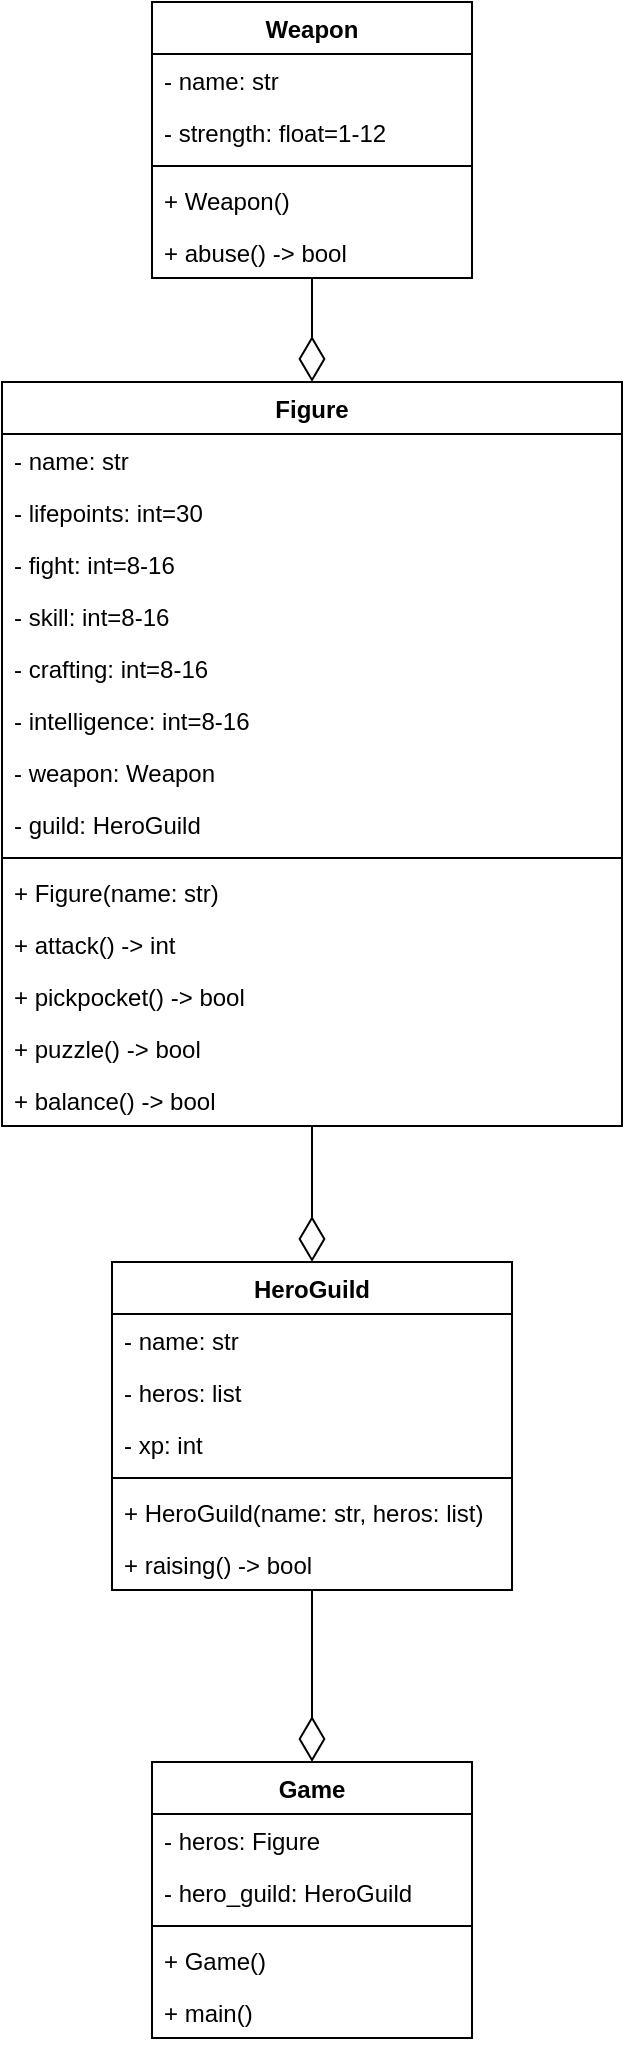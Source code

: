<mxfile version="20.0.3" type="github">
  <diagram id="C5RBs43oDa-KdzZeNtuy" name="Page-1">
    <mxGraphModel dx="870" dy="612" grid="1" gridSize="10" guides="1" tooltips="1" connect="1" arrows="1" fold="1" page="1" pageScale="1" pageWidth="827" pageHeight="1169" math="0" shadow="0">
      <root>
        <mxCell id="WIyWlLk6GJQsqaUBKTNV-0" />
        <mxCell id="WIyWlLk6GJQsqaUBKTNV-1" parent="WIyWlLk6GJQsqaUBKTNV-0" />
        <mxCell id="zB7IybjigIYkWdZnADIa-35" style="edgeStyle=orthogonalEdgeStyle;rounded=0;orthogonalLoop=1;jettySize=auto;html=1;exitX=0.5;exitY=1;exitDx=0;exitDy=0;entryX=0.5;entryY=0;entryDx=0;entryDy=0;endArrow=diamondThin;endFill=0;strokeWidth=1;endSize=20;" parent="WIyWlLk6GJQsqaUBKTNV-1" source="zB7IybjigIYkWdZnADIa-0" target="zB7IybjigIYkWdZnADIa-25" edge="1">
          <mxGeometry relative="1" as="geometry" />
        </mxCell>
        <mxCell id="zB7IybjigIYkWdZnADIa-0" value="Figure" style="swimlane;fontStyle=1;align=center;verticalAlign=top;childLayout=stackLayout;horizontal=1;startSize=26;horizontalStack=0;resizeParent=1;resizeParentMax=0;resizeLast=0;collapsible=1;marginBottom=0;" parent="WIyWlLk6GJQsqaUBKTNV-1" vertex="1">
          <mxGeometry x="220" y="220" width="310" height="372" as="geometry" />
        </mxCell>
        <mxCell id="zB7IybjigIYkWdZnADIa-1" value="- name: str" style="text;strokeColor=none;fillColor=none;align=left;verticalAlign=top;spacingLeft=4;spacingRight=4;overflow=hidden;rotatable=0;points=[[0,0.5],[1,0.5]];portConstraint=eastwest;" parent="zB7IybjigIYkWdZnADIa-0" vertex="1">
          <mxGeometry y="26" width="310" height="26" as="geometry" />
        </mxCell>
        <mxCell id="zB7IybjigIYkWdZnADIa-4" value="- lifepoints: int=30" style="text;strokeColor=none;fillColor=none;align=left;verticalAlign=top;spacingLeft=4;spacingRight=4;overflow=hidden;rotatable=0;points=[[0,0.5],[1,0.5]];portConstraint=eastwest;" parent="zB7IybjigIYkWdZnADIa-0" vertex="1">
          <mxGeometry y="52" width="310" height="26" as="geometry" />
        </mxCell>
        <mxCell id="zB7IybjigIYkWdZnADIa-5" value="- fight: int=8-16" style="text;strokeColor=none;fillColor=none;align=left;verticalAlign=top;spacingLeft=4;spacingRight=4;overflow=hidden;rotatable=0;points=[[0,0.5],[1,0.5]];portConstraint=eastwest;" parent="zB7IybjigIYkWdZnADIa-0" vertex="1">
          <mxGeometry y="78" width="310" height="26" as="geometry" />
        </mxCell>
        <mxCell id="zB7IybjigIYkWdZnADIa-6" value="- skill: int=8-16" style="text;strokeColor=none;fillColor=none;align=left;verticalAlign=top;spacingLeft=4;spacingRight=4;overflow=hidden;rotatable=0;points=[[0,0.5],[1,0.5]];portConstraint=eastwest;" parent="zB7IybjigIYkWdZnADIa-0" vertex="1">
          <mxGeometry y="104" width="310" height="26" as="geometry" />
        </mxCell>
        <mxCell id="zB7IybjigIYkWdZnADIa-7" value="- crafting: int=8-16" style="text;strokeColor=none;fillColor=none;align=left;verticalAlign=top;spacingLeft=4;spacingRight=4;overflow=hidden;rotatable=0;points=[[0,0.5],[1,0.5]];portConstraint=eastwest;" parent="zB7IybjigIYkWdZnADIa-0" vertex="1">
          <mxGeometry y="130" width="310" height="26" as="geometry" />
        </mxCell>
        <mxCell id="zB7IybjigIYkWdZnADIa-60" value="- intelligence: int=8-16" style="text;strokeColor=none;fillColor=none;align=left;verticalAlign=top;spacingLeft=4;spacingRight=4;overflow=hidden;rotatable=0;points=[[0,0.5],[1,0.5]];portConstraint=eastwest;" parent="zB7IybjigIYkWdZnADIa-0" vertex="1">
          <mxGeometry y="156" width="310" height="26" as="geometry" />
        </mxCell>
        <mxCell id="zB7IybjigIYkWdZnADIa-8" value="- weapon: Weapon" style="text;strokeColor=none;fillColor=none;align=left;verticalAlign=top;spacingLeft=4;spacingRight=4;overflow=hidden;rotatable=0;points=[[0,0.5],[1,0.5]];portConstraint=eastwest;" parent="zB7IybjigIYkWdZnADIa-0" vertex="1">
          <mxGeometry y="182" width="310" height="26" as="geometry" />
        </mxCell>
        <mxCell id="zB7IybjigIYkWdZnADIa-59" value="- guild: HeroGuild" style="text;strokeColor=none;fillColor=none;align=left;verticalAlign=top;spacingLeft=4;spacingRight=4;overflow=hidden;rotatable=0;points=[[0,0.5],[1,0.5]];portConstraint=eastwest;" parent="zB7IybjigIYkWdZnADIa-0" vertex="1">
          <mxGeometry y="208" width="310" height="26" as="geometry" />
        </mxCell>
        <mxCell id="zB7IybjigIYkWdZnADIa-2" value="" style="line;strokeWidth=1;fillColor=none;align=left;verticalAlign=middle;spacingTop=-1;spacingLeft=3;spacingRight=3;rotatable=0;labelPosition=right;points=[];portConstraint=eastwest;" parent="zB7IybjigIYkWdZnADIa-0" vertex="1">
          <mxGeometry y="234" width="310" height="8" as="geometry" />
        </mxCell>
        <mxCell id="zB7IybjigIYkWdZnADIa-3" value="+ Figure(name: str)" style="text;strokeColor=none;fillColor=none;align=left;verticalAlign=top;spacingLeft=4;spacingRight=4;overflow=hidden;rotatable=0;points=[[0,0.5],[1,0.5]];portConstraint=eastwest;" parent="zB7IybjigIYkWdZnADIa-0" vertex="1">
          <mxGeometry y="242" width="310" height="26" as="geometry" />
        </mxCell>
        <mxCell id="zB7IybjigIYkWdZnADIa-12" value="+ attack() -&gt; int" style="text;strokeColor=none;fillColor=none;align=left;verticalAlign=top;spacingLeft=4;spacingRight=4;overflow=hidden;rotatable=0;points=[[0,0.5],[1,0.5]];portConstraint=eastwest;" parent="zB7IybjigIYkWdZnADIa-0" vertex="1">
          <mxGeometry y="268" width="310" height="26" as="geometry" />
        </mxCell>
        <mxCell id="zB7IybjigIYkWdZnADIa-9" value="+ pickpocket() -&gt; bool" style="text;strokeColor=none;fillColor=none;align=left;verticalAlign=top;spacingLeft=4;spacingRight=4;overflow=hidden;rotatable=0;points=[[0,0.5],[1,0.5]];portConstraint=eastwest;" parent="zB7IybjigIYkWdZnADIa-0" vertex="1">
          <mxGeometry y="294" width="310" height="26" as="geometry" />
        </mxCell>
        <mxCell id="zB7IybjigIYkWdZnADIa-10" value="+ puzzle() -&gt; bool" style="text;strokeColor=none;fillColor=none;align=left;verticalAlign=top;spacingLeft=4;spacingRight=4;overflow=hidden;rotatable=0;points=[[0,0.5],[1,0.5]];portConstraint=eastwest;" parent="zB7IybjigIYkWdZnADIa-0" vertex="1">
          <mxGeometry y="320" width="310" height="26" as="geometry" />
        </mxCell>
        <mxCell id="zB7IybjigIYkWdZnADIa-11" value="+ balance() -&gt; bool" style="text;strokeColor=none;fillColor=none;align=left;verticalAlign=top;spacingLeft=4;spacingRight=4;overflow=hidden;rotatable=0;points=[[0,0.5],[1,0.5]];portConstraint=eastwest;" parent="zB7IybjigIYkWdZnADIa-0" vertex="1">
          <mxGeometry y="346" width="310" height="26" as="geometry" />
        </mxCell>
        <mxCell id="zB7IybjigIYkWdZnADIa-36" style="edgeStyle=orthogonalEdgeStyle;rounded=0;orthogonalLoop=1;jettySize=auto;html=1;exitX=0.5;exitY=1;exitDx=0;exitDy=0;entryX=0.5;entryY=0;entryDx=0;entryDy=0;endArrow=diamondThin;endFill=0;strokeWidth=1;endSize=20;" parent="WIyWlLk6GJQsqaUBKTNV-1" source="zB7IybjigIYkWdZnADIa-13" target="zB7IybjigIYkWdZnADIa-0" edge="1">
          <mxGeometry relative="1" as="geometry" />
        </mxCell>
        <mxCell id="zB7IybjigIYkWdZnADIa-13" value="Weapon" style="swimlane;fontStyle=1;align=center;verticalAlign=top;childLayout=stackLayout;horizontal=1;startSize=26;horizontalStack=0;resizeParent=1;resizeParentMax=0;resizeLast=0;collapsible=1;marginBottom=0;" parent="WIyWlLk6GJQsqaUBKTNV-1" vertex="1">
          <mxGeometry x="295" y="30" width="160" height="138" as="geometry" />
        </mxCell>
        <mxCell id="zB7IybjigIYkWdZnADIa-14" value="- name: str" style="text;strokeColor=none;fillColor=none;align=left;verticalAlign=top;spacingLeft=4;spacingRight=4;overflow=hidden;rotatable=0;points=[[0,0.5],[1,0.5]];portConstraint=eastwest;" parent="zB7IybjigIYkWdZnADIa-13" vertex="1">
          <mxGeometry y="26" width="160" height="26" as="geometry" />
        </mxCell>
        <mxCell id="zB7IybjigIYkWdZnADIa-17" value="- strength: float=1-12" style="text;strokeColor=none;fillColor=none;align=left;verticalAlign=top;spacingLeft=4;spacingRight=4;overflow=hidden;rotatable=0;points=[[0,0.5],[1,0.5]];portConstraint=eastwest;" parent="zB7IybjigIYkWdZnADIa-13" vertex="1">
          <mxGeometry y="52" width="160" height="26" as="geometry" />
        </mxCell>
        <mxCell id="zB7IybjigIYkWdZnADIa-15" value="" style="line;strokeWidth=1;fillColor=none;align=left;verticalAlign=middle;spacingTop=-1;spacingLeft=3;spacingRight=3;rotatable=0;labelPosition=right;points=[];portConstraint=eastwest;" parent="zB7IybjigIYkWdZnADIa-13" vertex="1">
          <mxGeometry y="78" width="160" height="8" as="geometry" />
        </mxCell>
        <mxCell id="zB7IybjigIYkWdZnADIa-16" value="+ Weapon()" style="text;strokeColor=none;fillColor=none;align=left;verticalAlign=top;spacingLeft=4;spacingRight=4;overflow=hidden;rotatable=0;points=[[0,0.5],[1,0.5]];portConstraint=eastwest;" parent="zB7IybjigIYkWdZnADIa-13" vertex="1">
          <mxGeometry y="86" width="160" height="26" as="geometry" />
        </mxCell>
        <mxCell id="zB7IybjigIYkWdZnADIa-18" value="+ abuse() -&gt; bool" style="text;strokeColor=none;fillColor=none;align=left;verticalAlign=top;spacingLeft=4;spacingRight=4;overflow=hidden;rotatable=0;points=[[0,0.5],[1,0.5]];portConstraint=eastwest;" parent="zB7IybjigIYkWdZnADIa-13" vertex="1">
          <mxGeometry y="112" width="160" height="26" as="geometry" />
        </mxCell>
        <mxCell id="zB7IybjigIYkWdZnADIa-19" value="Game" style="swimlane;fontStyle=1;align=center;verticalAlign=top;childLayout=stackLayout;horizontal=1;startSize=26;horizontalStack=0;resizeParent=1;resizeParentMax=0;resizeLast=0;collapsible=1;marginBottom=0;" parent="WIyWlLk6GJQsqaUBKTNV-1" vertex="1">
          <mxGeometry x="295" y="910" width="160" height="138" as="geometry" />
        </mxCell>
        <mxCell id="zB7IybjigIYkWdZnADIa-20" value="- heros: Figure" style="text;strokeColor=none;fillColor=none;align=left;verticalAlign=top;spacingLeft=4;spacingRight=4;overflow=hidden;rotatable=0;points=[[0,0.5],[1,0.5]];portConstraint=eastwest;" parent="zB7IybjigIYkWdZnADIa-19" vertex="1">
          <mxGeometry y="26" width="160" height="26" as="geometry" />
        </mxCell>
        <mxCell id="zB7IybjigIYkWdZnADIa-24" value="- hero_guild: HeroGuild" style="text;strokeColor=none;fillColor=none;align=left;verticalAlign=top;spacingLeft=4;spacingRight=4;overflow=hidden;rotatable=0;points=[[0,0.5],[1,0.5]];portConstraint=eastwest;" parent="zB7IybjigIYkWdZnADIa-19" vertex="1">
          <mxGeometry y="52" width="160" height="26" as="geometry" />
        </mxCell>
        <mxCell id="zB7IybjigIYkWdZnADIa-21" value="" style="line;strokeWidth=1;fillColor=none;align=left;verticalAlign=middle;spacingTop=-1;spacingLeft=3;spacingRight=3;rotatable=0;labelPosition=right;points=[];portConstraint=eastwest;" parent="zB7IybjigIYkWdZnADIa-19" vertex="1">
          <mxGeometry y="78" width="160" height="8" as="geometry" />
        </mxCell>
        <mxCell id="zB7IybjigIYkWdZnADIa-22" value="+ Game()" style="text;strokeColor=none;fillColor=none;align=left;verticalAlign=top;spacingLeft=4;spacingRight=4;overflow=hidden;rotatable=0;points=[[0,0.5],[1,0.5]];portConstraint=eastwest;" parent="zB7IybjigIYkWdZnADIa-19" vertex="1">
          <mxGeometry y="86" width="160" height="26" as="geometry" />
        </mxCell>
        <mxCell id="zB7IybjigIYkWdZnADIa-23" value="+ main()" style="text;strokeColor=none;fillColor=none;align=left;verticalAlign=top;spacingLeft=4;spacingRight=4;overflow=hidden;rotatable=0;points=[[0,0.5],[1,0.5]];portConstraint=eastwest;" parent="zB7IybjigIYkWdZnADIa-19" vertex="1">
          <mxGeometry y="112" width="160" height="26" as="geometry" />
        </mxCell>
        <mxCell id="zB7IybjigIYkWdZnADIa-34" style="edgeStyle=orthogonalEdgeStyle;rounded=0;orthogonalLoop=1;jettySize=auto;html=1;exitX=0.5;exitY=1;exitDx=0;exitDy=0;entryX=0.5;entryY=0;entryDx=0;entryDy=0;endArrow=diamondThin;endFill=0;strokeWidth=1;jumpSize=18;strokeColor=default;arcSize=20;endSize=20;" parent="WIyWlLk6GJQsqaUBKTNV-1" source="zB7IybjigIYkWdZnADIa-25" target="zB7IybjigIYkWdZnADIa-19" edge="1">
          <mxGeometry relative="1" as="geometry" />
        </mxCell>
        <mxCell id="zB7IybjigIYkWdZnADIa-25" value="HeroGuild" style="swimlane;fontStyle=1;align=center;verticalAlign=top;childLayout=stackLayout;horizontal=1;startSize=26;horizontalStack=0;resizeParent=1;resizeParentMax=0;resizeLast=0;collapsible=1;marginBottom=0;" parent="WIyWlLk6GJQsqaUBKTNV-1" vertex="1">
          <mxGeometry x="275" y="660" width="200" height="164" as="geometry" />
        </mxCell>
        <mxCell id="zB7IybjigIYkWdZnADIa-26" value="- name: str&#xa;" style="text;strokeColor=none;fillColor=none;align=left;verticalAlign=top;spacingLeft=4;spacingRight=4;overflow=hidden;rotatable=0;points=[[0,0.5],[1,0.5]];portConstraint=eastwest;" parent="zB7IybjigIYkWdZnADIa-25" vertex="1">
          <mxGeometry y="26" width="200" height="26" as="geometry" />
        </mxCell>
        <mxCell id="zB7IybjigIYkWdZnADIa-29" value="- heros: list" style="text;strokeColor=none;fillColor=none;align=left;verticalAlign=top;spacingLeft=4;spacingRight=4;overflow=hidden;rotatable=0;points=[[0,0.5],[1,0.5]];portConstraint=eastwest;" parent="zB7IybjigIYkWdZnADIa-25" vertex="1">
          <mxGeometry y="52" width="200" height="26" as="geometry" />
        </mxCell>
        <mxCell id="zB7IybjigIYkWdZnADIa-58" value="- xp: int" style="text;strokeColor=none;fillColor=none;align=left;verticalAlign=top;spacingLeft=4;spacingRight=4;overflow=hidden;rotatable=0;points=[[0,0.5],[1,0.5]];portConstraint=eastwest;" parent="zB7IybjigIYkWdZnADIa-25" vertex="1">
          <mxGeometry y="78" width="200" height="26" as="geometry" />
        </mxCell>
        <mxCell id="zB7IybjigIYkWdZnADIa-27" value="" style="line;strokeWidth=1;fillColor=none;align=left;verticalAlign=middle;spacingTop=-1;spacingLeft=3;spacingRight=3;rotatable=0;labelPosition=right;points=[];portConstraint=eastwest;" parent="zB7IybjigIYkWdZnADIa-25" vertex="1">
          <mxGeometry y="104" width="200" height="8" as="geometry" />
        </mxCell>
        <mxCell id="zB7IybjigIYkWdZnADIa-28" value="+ HeroGuild(name: str, heros: list)" style="text;strokeColor=none;fillColor=none;align=left;verticalAlign=top;spacingLeft=4;spacingRight=4;overflow=hidden;rotatable=0;points=[[0,0.5],[1,0.5]];portConstraint=eastwest;" parent="zB7IybjigIYkWdZnADIa-25" vertex="1">
          <mxGeometry y="112" width="200" height="26" as="geometry" />
        </mxCell>
        <mxCell id="zB7IybjigIYkWdZnADIa-61" value="+ raising() -&gt; bool" style="text;strokeColor=none;fillColor=none;align=left;verticalAlign=top;spacingLeft=4;spacingRight=4;overflow=hidden;rotatable=0;points=[[0,0.5],[1,0.5]];portConstraint=eastwest;" parent="zB7IybjigIYkWdZnADIa-25" vertex="1">
          <mxGeometry y="138" width="200" height="26" as="geometry" />
        </mxCell>
      </root>
    </mxGraphModel>
  </diagram>
</mxfile>
